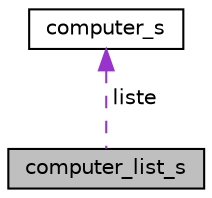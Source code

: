 digraph "computer_list_s"
{
 // LATEX_PDF_SIZE
  edge [fontname="Helvetica",fontsize="10",labelfontname="Helvetica",labelfontsize="10"];
  node [fontname="Helvetica",fontsize="10",shape=record];
  Node1 [label="computer_list_s",height=0.2,width=0.4,color="black", fillcolor="grey75", style="filled", fontcolor="black",tooltip=" "];
  Node2 -> Node1 [dir="back",color="darkorchid3",fontsize="10",style="dashed",label=" liste" ,fontname="Helvetica"];
  Node2 [label="computer_s",height=0.2,width=0.4,color="black", fillcolor="white", style="filled",URL="$structcomputer__s.html",tooltip=" "];
}
